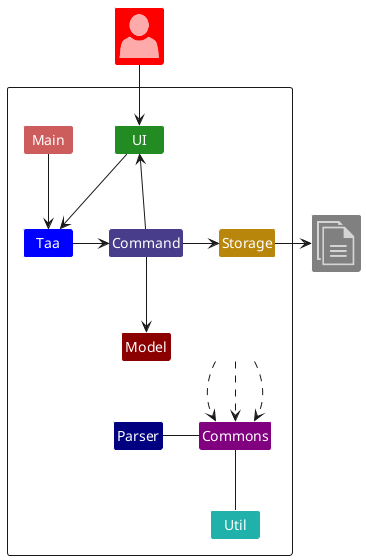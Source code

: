 @startuml
!include <office/Concepts/globe_internet>
!include <office/Concepts/documents>
!include <office/Users/user>

skinparam Shadowing false
skinparam MinClassWidth 50

skinparam Class {
    FontColor #FFFFFF
    BorderThickness 1
    BorderColor #FFFFFF
    StereotypeFontColor #FFFFFF
    FontName Arial
}

hide footbox
hide members
hide circle

Package " "<<Rectangle>>{
    Class UI #ForestGreen
    Class Taa #Blue
    Class Storage #DarkGoldenRod
    Class Main #IndianRed
    Class Command #DarkSlateBlue
    Class Model #DarkRed
    Class Commons #Purple
    Class Dummy #White
    Class Parser #Navy
    Class Util #LightSeaGreen
}
Class "<$user>" as User #Red
Class "<$documents>" as File #Gray

Main -down-> Taa
UI -> Taa
Taa -> Command
Command -up-> UI
Command -right-> Storage
Command -down-> Model
Model -right[hidden]- Dummy
Dummy .down.> Commons
Dummy .down.> Commons
Dummy .down.> Commons
Commons -left- Parser
Commons -down- Util

UI <-up- User
Storage -right-> File
@enduml
